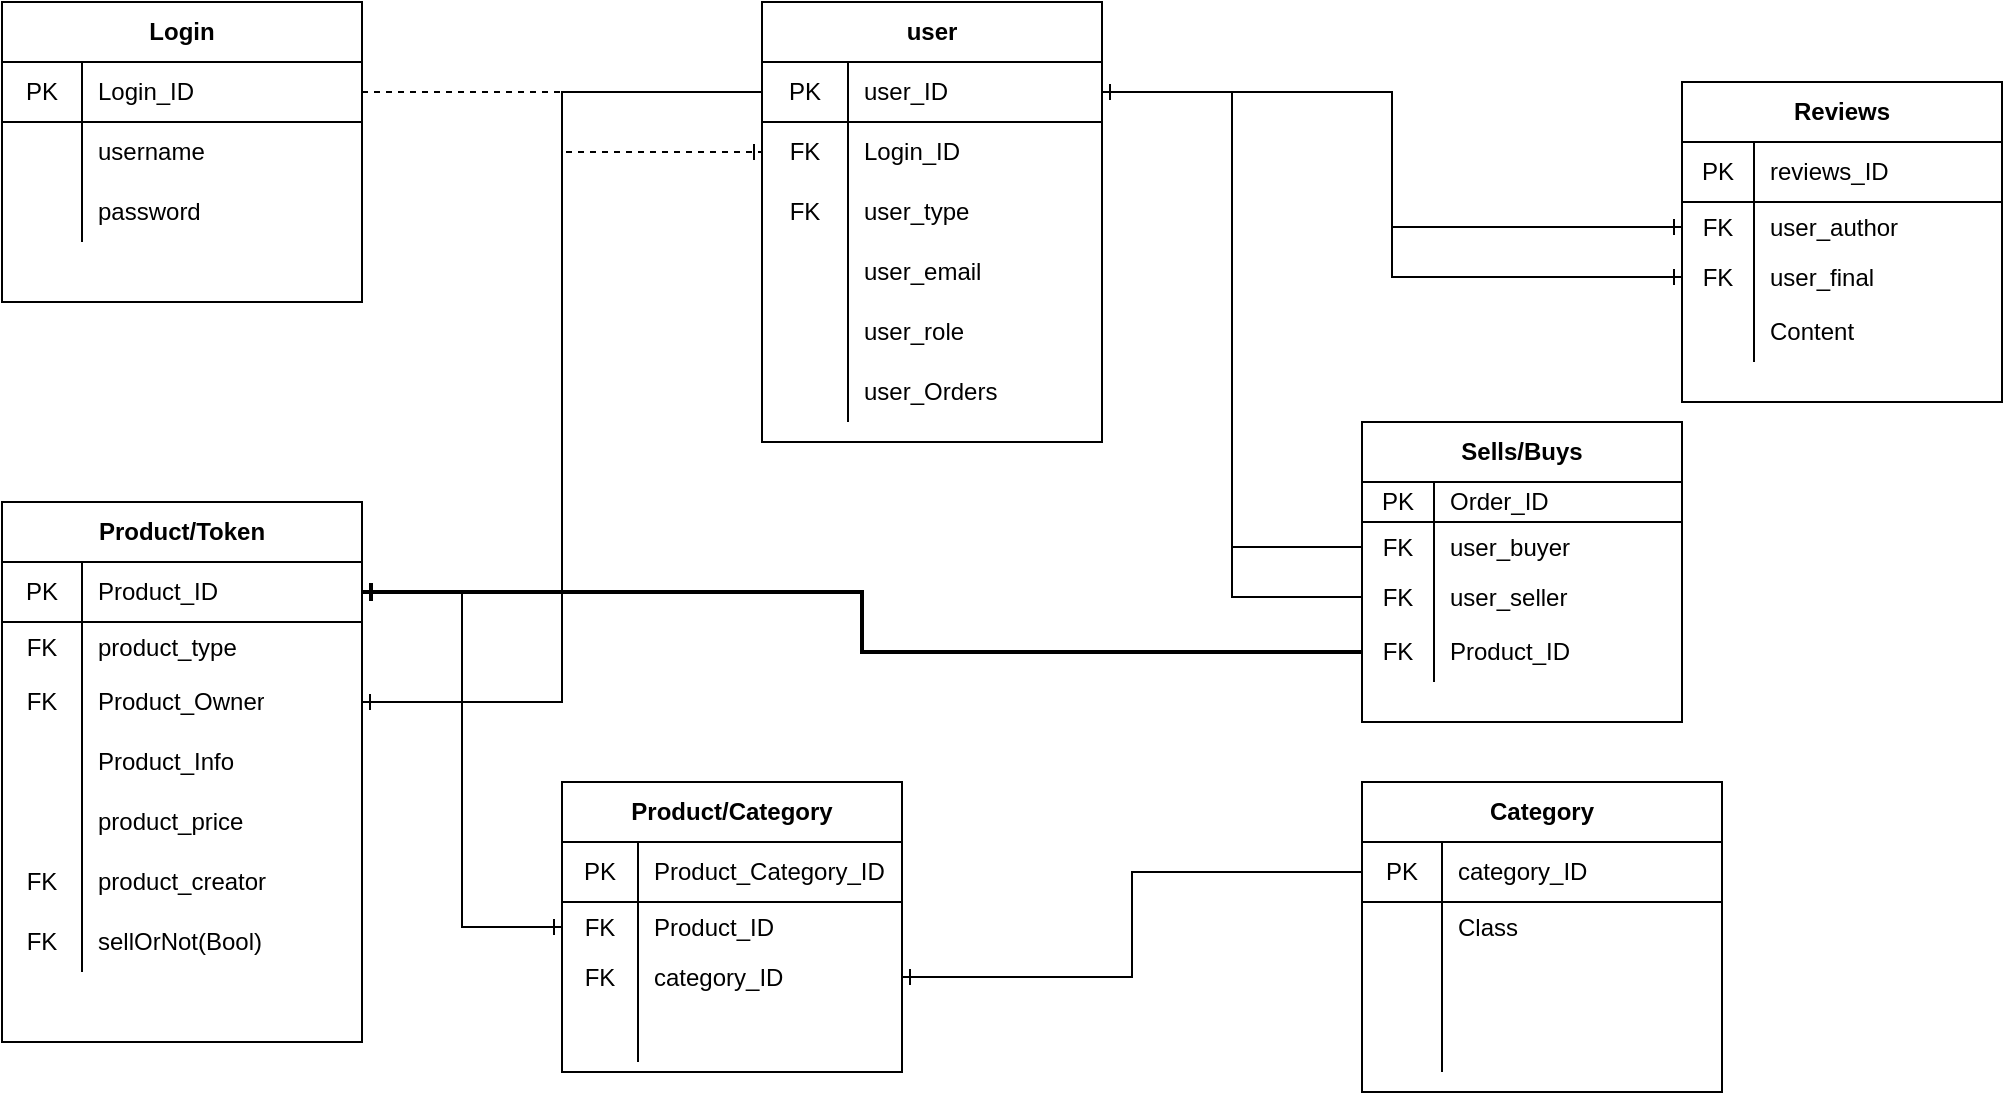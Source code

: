 <mxfile version="14.6.9" type="device"><diagram name="Page-1" id="9f46799a-70d6-7492-0946-bef42562c5a5"><mxGraphModel dx="1426" dy="826" grid="1" gridSize="10" guides="1" tooltips="1" connect="1" arrows="1" fold="1" page="1" pageScale="1" pageWidth="1100" pageHeight="850" background="#ffffff" math="0" shadow="0"><root><mxCell id="0"/><mxCell id="1" parent="0"/><mxCell id="nt9MqoXp81igGelAmET1-2" value="user" style="shape=table;html=1;whiteSpace=wrap;startSize=30;container=1;collapsible=0;childLayout=tableLayout;fixedRows=1;rowLines=0;fontStyle=1;align=center;" vertex="1" parent="1"><mxGeometry x="460" y="80" width="170" height="220" as="geometry"/></mxCell><mxCell id="nt9MqoXp81igGelAmET1-3" value="" style="shape=partialRectangle;html=1;whiteSpace=wrap;collapsible=0;dropTarget=0;pointerEvents=0;fillColor=none;top=0;left=0;bottom=1;right=0;points=[[0,0.5],[1,0.5]];portConstraint=eastwest;" vertex="1" parent="nt9MqoXp81igGelAmET1-2"><mxGeometry y="30" width="170" height="30" as="geometry"/></mxCell><mxCell id="nt9MqoXp81igGelAmET1-4" value="PK" style="shape=partialRectangle;html=1;whiteSpace=wrap;connectable=0;fillColor=none;top=0;left=0;bottom=0;right=0;overflow=hidden;" vertex="1" parent="nt9MqoXp81igGelAmET1-3"><mxGeometry width="43" height="30" as="geometry"/></mxCell><mxCell id="nt9MqoXp81igGelAmET1-5" value="user_ID" style="shape=partialRectangle;html=1;whiteSpace=wrap;connectable=0;fillColor=none;top=0;left=0;bottom=0;right=0;align=left;spacingLeft=6;overflow=hidden;" vertex="1" parent="nt9MqoXp81igGelAmET1-3"><mxGeometry x="43" width="127" height="30" as="geometry"/></mxCell><mxCell id="nt9MqoXp81igGelAmET1-6" value="" style="shape=partialRectangle;html=1;whiteSpace=wrap;collapsible=0;dropTarget=0;pointerEvents=0;fillColor=none;top=0;left=0;bottom=0;right=0;points=[[0,0.5],[1,0.5]];portConstraint=eastwest;" vertex="1" parent="nt9MqoXp81igGelAmET1-2"><mxGeometry y="60" width="170" height="30" as="geometry"/></mxCell><mxCell id="nt9MqoXp81igGelAmET1-7" value="FK" style="shape=partialRectangle;html=1;whiteSpace=wrap;connectable=0;fillColor=none;top=0;left=0;bottom=0;right=0;overflow=hidden;" vertex="1" parent="nt9MqoXp81igGelAmET1-6"><mxGeometry width="43" height="30" as="geometry"/></mxCell><mxCell id="nt9MqoXp81igGelAmET1-8" value="Login_ID" style="shape=partialRectangle;html=1;whiteSpace=wrap;connectable=0;fillColor=none;top=0;left=0;bottom=0;right=0;align=left;spacingLeft=6;overflow=hidden;" vertex="1" parent="nt9MqoXp81igGelAmET1-6"><mxGeometry x="43" width="127" height="30" as="geometry"/></mxCell><mxCell id="nt9MqoXp81igGelAmET1-35" value="" style="shape=partialRectangle;html=1;whiteSpace=wrap;collapsible=0;dropTarget=0;pointerEvents=0;fillColor=none;top=0;left=0;bottom=0;right=0;points=[[0,0.5],[1,0.5]];portConstraint=eastwest;" vertex="1" parent="nt9MqoXp81igGelAmET1-2"><mxGeometry y="90" width="170" height="30" as="geometry"/></mxCell><mxCell id="nt9MqoXp81igGelAmET1-36" value="FK" style="shape=partialRectangle;html=1;whiteSpace=wrap;connectable=0;fillColor=none;top=0;left=0;bottom=0;right=0;overflow=hidden;" vertex="1" parent="nt9MqoXp81igGelAmET1-35"><mxGeometry width="43" height="30" as="geometry"/></mxCell><mxCell id="nt9MqoXp81igGelAmET1-37" value="user_type" style="shape=partialRectangle;html=1;whiteSpace=wrap;connectable=0;fillColor=none;top=0;left=0;bottom=0;right=0;align=left;spacingLeft=6;overflow=hidden;" vertex="1" parent="nt9MqoXp81igGelAmET1-35"><mxGeometry x="43" width="127" height="30" as="geometry"/></mxCell><mxCell id="nt9MqoXp81igGelAmET1-41" value="" style="shape=partialRectangle;html=1;whiteSpace=wrap;collapsible=0;dropTarget=0;pointerEvents=0;fillColor=none;top=0;left=0;bottom=0;right=0;points=[[0,0.5],[1,0.5]];portConstraint=eastwest;" vertex="1" parent="nt9MqoXp81igGelAmET1-2"><mxGeometry y="120" width="170" height="30" as="geometry"/></mxCell><mxCell id="nt9MqoXp81igGelAmET1-42" value="" style="shape=partialRectangle;html=1;whiteSpace=wrap;connectable=0;fillColor=none;top=0;left=0;bottom=0;right=0;overflow=hidden;" vertex="1" parent="nt9MqoXp81igGelAmET1-41"><mxGeometry width="43" height="30" as="geometry"/></mxCell><mxCell id="nt9MqoXp81igGelAmET1-43" value="user_email" style="shape=partialRectangle;html=1;whiteSpace=wrap;connectable=0;fillColor=none;top=0;left=0;bottom=0;right=0;align=left;spacingLeft=6;overflow=hidden;" vertex="1" parent="nt9MqoXp81igGelAmET1-41"><mxGeometry x="43" width="127" height="30" as="geometry"/></mxCell><mxCell id="nt9MqoXp81igGelAmET1-44" value="" style="shape=partialRectangle;html=1;whiteSpace=wrap;collapsible=0;dropTarget=0;pointerEvents=0;fillColor=none;top=0;left=0;bottom=0;right=0;points=[[0,0.5],[1,0.5]];portConstraint=eastwest;" vertex="1" parent="nt9MqoXp81igGelAmET1-2"><mxGeometry y="150" width="170" height="30" as="geometry"/></mxCell><mxCell id="nt9MqoXp81igGelAmET1-45" value="" style="shape=partialRectangle;html=1;whiteSpace=wrap;connectable=0;fillColor=none;top=0;left=0;bottom=0;right=0;overflow=hidden;" vertex="1" parent="nt9MqoXp81igGelAmET1-44"><mxGeometry width="43" height="30" as="geometry"/></mxCell><mxCell id="nt9MqoXp81igGelAmET1-46" value="user_role" style="shape=partialRectangle;html=1;whiteSpace=wrap;connectable=0;fillColor=none;top=0;left=0;bottom=0;right=0;align=left;spacingLeft=6;overflow=hidden;" vertex="1" parent="nt9MqoXp81igGelAmET1-44"><mxGeometry x="43" width="127" height="30" as="geometry"/></mxCell><mxCell id="nt9MqoXp81igGelAmET1-50" value="" style="shape=partialRectangle;html=1;whiteSpace=wrap;collapsible=0;dropTarget=0;pointerEvents=0;fillColor=none;top=0;left=0;bottom=0;right=0;points=[[0,0.5],[1,0.5]];portConstraint=eastwest;" vertex="1" parent="nt9MqoXp81igGelAmET1-2"><mxGeometry y="180" width="170" height="30" as="geometry"/></mxCell><mxCell id="nt9MqoXp81igGelAmET1-51" value="" style="shape=partialRectangle;html=1;whiteSpace=wrap;connectable=0;fillColor=none;top=0;left=0;bottom=0;right=0;overflow=hidden;" vertex="1" parent="nt9MqoXp81igGelAmET1-50"><mxGeometry width="43" height="30" as="geometry"/></mxCell><mxCell id="nt9MqoXp81igGelAmET1-52" value="user_Orders" style="shape=partialRectangle;html=1;whiteSpace=wrap;connectable=0;fillColor=none;top=0;left=0;bottom=0;right=0;align=left;spacingLeft=6;overflow=hidden;" vertex="1" parent="nt9MqoXp81igGelAmET1-50"><mxGeometry x="43" width="127" height="30" as="geometry"/></mxCell><mxCell id="nt9MqoXp81igGelAmET1-12" value="Login" style="shape=table;html=1;whiteSpace=wrap;startSize=30;container=1;collapsible=0;childLayout=tableLayout;fixedRows=1;rowLines=0;fontStyle=1;align=center;" vertex="1" parent="1"><mxGeometry x="80" y="80" width="180" height="150" as="geometry"/></mxCell><mxCell id="nt9MqoXp81igGelAmET1-13" value="" style="shape=partialRectangle;html=1;whiteSpace=wrap;collapsible=0;dropTarget=0;pointerEvents=0;fillColor=none;top=0;left=0;bottom=1;right=0;points=[[0,0.5],[1,0.5]];portConstraint=eastwest;" vertex="1" parent="nt9MqoXp81igGelAmET1-12"><mxGeometry y="30" width="180" height="30" as="geometry"/></mxCell><mxCell id="nt9MqoXp81igGelAmET1-14" value="PK" style="shape=partialRectangle;html=1;whiteSpace=wrap;connectable=0;fillColor=none;top=0;left=0;bottom=0;right=0;overflow=hidden;" vertex="1" parent="nt9MqoXp81igGelAmET1-13"><mxGeometry width="40" height="30" as="geometry"/></mxCell><mxCell id="nt9MqoXp81igGelAmET1-15" value="Login_ID" style="shape=partialRectangle;html=1;whiteSpace=wrap;connectable=0;fillColor=none;top=0;left=0;bottom=0;right=0;align=left;spacingLeft=6;overflow=hidden;" vertex="1" parent="nt9MqoXp81igGelAmET1-13"><mxGeometry x="40" width="140" height="30" as="geometry"/></mxCell><mxCell id="nt9MqoXp81igGelAmET1-16" value="" style="shape=partialRectangle;html=1;whiteSpace=wrap;collapsible=0;dropTarget=0;pointerEvents=0;fillColor=none;top=0;left=0;bottom=0;right=0;points=[[0,0.5],[1,0.5]];portConstraint=eastwest;" vertex="1" parent="nt9MqoXp81igGelAmET1-12"><mxGeometry y="60" width="180" height="30" as="geometry"/></mxCell><mxCell id="nt9MqoXp81igGelAmET1-17" value="" style="shape=partialRectangle;html=1;whiteSpace=wrap;connectable=0;fillColor=none;top=0;left=0;bottom=0;right=0;overflow=hidden;" vertex="1" parent="nt9MqoXp81igGelAmET1-16"><mxGeometry width="40" height="30" as="geometry"/></mxCell><mxCell id="nt9MqoXp81igGelAmET1-18" value="username" style="shape=partialRectangle;html=1;whiteSpace=wrap;connectable=0;fillColor=none;top=0;left=0;bottom=0;right=0;align=left;spacingLeft=6;overflow=hidden;" vertex="1" parent="nt9MqoXp81igGelAmET1-16"><mxGeometry x="40" width="140" height="30" as="geometry"/></mxCell><mxCell id="nt9MqoXp81igGelAmET1-19" value="" style="shape=partialRectangle;html=1;whiteSpace=wrap;collapsible=0;dropTarget=0;pointerEvents=0;fillColor=none;top=0;left=0;bottom=0;right=0;points=[[0,0.5],[1,0.5]];portConstraint=eastwest;" vertex="1" parent="nt9MqoXp81igGelAmET1-12"><mxGeometry y="90" width="180" height="30" as="geometry"/></mxCell><mxCell id="nt9MqoXp81igGelAmET1-20" value="" style="shape=partialRectangle;html=1;whiteSpace=wrap;connectable=0;fillColor=none;top=0;left=0;bottom=0;right=0;overflow=hidden;" vertex="1" parent="nt9MqoXp81igGelAmET1-19"><mxGeometry width="40" height="30" as="geometry"/></mxCell><mxCell id="nt9MqoXp81igGelAmET1-21" value="password" style="shape=partialRectangle;html=1;whiteSpace=wrap;connectable=0;fillColor=none;top=0;left=0;bottom=0;right=0;align=left;spacingLeft=6;overflow=hidden;" vertex="1" parent="nt9MqoXp81igGelAmET1-19"><mxGeometry x="40" width="140" height="30" as="geometry"/></mxCell><mxCell id="nt9MqoXp81igGelAmET1-25" style="edgeStyle=orthogonalEdgeStyle;rounded=0;orthogonalLoop=1;jettySize=auto;html=1;exitX=1;exitY=0.5;exitDx=0;exitDy=0;entryX=0;entryY=0.5;entryDx=0;entryDy=0;endArrow=ERone;endFill=0;dashed=1;" edge="1" parent="1" source="nt9MqoXp81igGelAmET1-13" target="nt9MqoXp81igGelAmET1-6"><mxGeometry relative="1" as="geometry"/></mxCell><mxCell id="nt9MqoXp81igGelAmET1-122" value="Product/Token" style="shape=table;html=1;whiteSpace=wrap;startSize=30;container=1;collapsible=0;childLayout=tableLayout;fixedRows=1;rowLines=0;fontStyle=1;align=center;" vertex="1" parent="1"><mxGeometry x="80" y="330" width="180" height="270" as="geometry"/></mxCell><mxCell id="nt9MqoXp81igGelAmET1-123" value="" style="shape=partialRectangle;html=1;whiteSpace=wrap;collapsible=0;dropTarget=0;pointerEvents=0;fillColor=none;top=0;left=0;bottom=1;right=0;points=[[0,0.5],[1,0.5]];portConstraint=eastwest;" vertex="1" parent="nt9MqoXp81igGelAmET1-122"><mxGeometry y="30" width="180" height="30" as="geometry"/></mxCell><mxCell id="nt9MqoXp81igGelAmET1-124" value="PK" style="shape=partialRectangle;html=1;whiteSpace=wrap;connectable=0;fillColor=none;top=0;left=0;bottom=0;right=0;overflow=hidden;" vertex="1" parent="nt9MqoXp81igGelAmET1-123"><mxGeometry width="40" height="30" as="geometry"/></mxCell><mxCell id="nt9MqoXp81igGelAmET1-125" value="Product_ID" style="shape=partialRectangle;html=1;whiteSpace=wrap;connectable=0;fillColor=none;top=0;left=0;bottom=0;right=0;align=left;spacingLeft=6;overflow=hidden;" vertex="1" parent="nt9MqoXp81igGelAmET1-123"><mxGeometry x="40" width="140" height="30" as="geometry"/></mxCell><mxCell id="nt9MqoXp81igGelAmET1-126" value="" style="shape=partialRectangle;html=1;whiteSpace=wrap;collapsible=0;dropTarget=0;pointerEvents=0;fillColor=none;top=0;left=0;bottom=0;right=0;points=[[0,0.5],[1,0.5]];portConstraint=eastwest;" vertex="1" parent="nt9MqoXp81igGelAmET1-122"><mxGeometry y="60" width="180" height="25" as="geometry"/></mxCell><mxCell id="nt9MqoXp81igGelAmET1-127" value="FK" style="shape=partialRectangle;html=1;whiteSpace=wrap;connectable=0;fillColor=none;top=0;left=0;bottom=0;right=0;overflow=hidden;" vertex="1" parent="nt9MqoXp81igGelAmET1-126"><mxGeometry width="40" height="25" as="geometry"/></mxCell><mxCell id="nt9MqoXp81igGelAmET1-128" value="product_type" style="shape=partialRectangle;html=1;whiteSpace=wrap;connectable=0;fillColor=none;top=0;left=0;bottom=0;right=0;align=left;spacingLeft=6;overflow=hidden;" vertex="1" parent="nt9MqoXp81igGelAmET1-126"><mxGeometry x="40" width="140" height="25" as="geometry"/></mxCell><mxCell id="nt9MqoXp81igGelAmET1-229" value="" style="shape=partialRectangle;html=1;whiteSpace=wrap;collapsible=0;dropTarget=0;pointerEvents=0;fillColor=none;top=0;left=0;bottom=0;right=0;points=[[0,0.5],[1,0.5]];portConstraint=eastwest;" vertex="1" parent="nt9MqoXp81igGelAmET1-122"><mxGeometry y="85" width="180" height="30" as="geometry"/></mxCell><mxCell id="nt9MqoXp81igGelAmET1-230" value="FK" style="shape=partialRectangle;html=1;whiteSpace=wrap;connectable=0;fillColor=none;top=0;left=0;bottom=0;right=0;overflow=hidden;" vertex="1" parent="nt9MqoXp81igGelAmET1-229"><mxGeometry width="40" height="30" as="geometry"/></mxCell><mxCell id="nt9MqoXp81igGelAmET1-231" value="Product_Owner" style="shape=partialRectangle;html=1;whiteSpace=wrap;connectable=0;fillColor=none;top=0;left=0;bottom=0;right=0;align=left;spacingLeft=6;overflow=hidden;" vertex="1" parent="nt9MqoXp81igGelAmET1-229"><mxGeometry x="40" width="140" height="30" as="geometry"/></mxCell><mxCell id="nt9MqoXp81igGelAmET1-129" value="" style="shape=partialRectangle;html=1;whiteSpace=wrap;collapsible=0;dropTarget=0;pointerEvents=0;fillColor=none;top=0;left=0;bottom=0;right=0;points=[[0,0.5],[1,0.5]];portConstraint=eastwest;" vertex="1" parent="nt9MqoXp81igGelAmET1-122"><mxGeometry y="115" width="180" height="30" as="geometry"/></mxCell><mxCell id="nt9MqoXp81igGelAmET1-130" value="" style="shape=partialRectangle;html=1;whiteSpace=wrap;connectable=0;fillColor=none;top=0;left=0;bottom=0;right=0;overflow=hidden;" vertex="1" parent="nt9MqoXp81igGelAmET1-129"><mxGeometry width="40" height="30" as="geometry"/></mxCell><mxCell id="nt9MqoXp81igGelAmET1-131" value="Product_Info" style="shape=partialRectangle;html=1;whiteSpace=wrap;connectable=0;fillColor=none;top=0;left=0;bottom=0;right=0;align=left;spacingLeft=6;overflow=hidden;" vertex="1" parent="nt9MqoXp81igGelAmET1-129"><mxGeometry x="40" width="140" height="30" as="geometry"/></mxCell><mxCell id="nt9MqoXp81igGelAmET1-132" value="" style="shape=partialRectangle;html=1;whiteSpace=wrap;collapsible=0;dropTarget=0;pointerEvents=0;fillColor=none;top=0;left=0;bottom=0;right=0;points=[[0,0.5],[1,0.5]];portConstraint=eastwest;" vertex="1" parent="nt9MqoXp81igGelAmET1-122"><mxGeometry y="145" width="180" height="30" as="geometry"/></mxCell><mxCell id="nt9MqoXp81igGelAmET1-133" value="" style="shape=partialRectangle;html=1;whiteSpace=wrap;connectable=0;fillColor=none;top=0;left=0;bottom=0;right=0;overflow=hidden;" vertex="1" parent="nt9MqoXp81igGelAmET1-132"><mxGeometry width="40" height="30" as="geometry"/></mxCell><mxCell id="nt9MqoXp81igGelAmET1-134" value="product_price" style="shape=partialRectangle;html=1;whiteSpace=wrap;connectable=0;fillColor=none;top=0;left=0;bottom=0;right=0;align=left;spacingLeft=6;overflow=hidden;" vertex="1" parent="nt9MqoXp81igGelAmET1-132"><mxGeometry x="40" width="140" height="30" as="geometry"/></mxCell><mxCell id="nt9MqoXp81igGelAmET1-162" value="" style="shape=partialRectangle;html=1;whiteSpace=wrap;collapsible=0;dropTarget=0;pointerEvents=0;fillColor=none;top=0;left=0;bottom=0;right=0;points=[[0,0.5],[1,0.5]];portConstraint=eastwest;" vertex="1" parent="nt9MqoXp81igGelAmET1-122"><mxGeometry y="175" width="180" height="30" as="geometry"/></mxCell><mxCell id="nt9MqoXp81igGelAmET1-163" value="FK" style="shape=partialRectangle;html=1;whiteSpace=wrap;connectable=0;fillColor=none;top=0;left=0;bottom=0;right=0;overflow=hidden;" vertex="1" parent="nt9MqoXp81igGelAmET1-162"><mxGeometry width="40" height="30" as="geometry"/></mxCell><mxCell id="nt9MqoXp81igGelAmET1-164" value="product_creator" style="shape=partialRectangle;html=1;whiteSpace=wrap;connectable=0;fillColor=none;top=0;left=0;bottom=0;right=0;align=left;spacingLeft=6;overflow=hidden;" vertex="1" parent="nt9MqoXp81igGelAmET1-162"><mxGeometry x="40" width="140" height="30" as="geometry"/></mxCell><mxCell id="nt9MqoXp81igGelAmET1-249" value="" style="shape=partialRectangle;html=1;whiteSpace=wrap;collapsible=0;dropTarget=0;pointerEvents=0;fillColor=none;top=0;left=0;bottom=0;right=0;points=[[0,0.5],[1,0.5]];portConstraint=eastwest;" vertex="1" parent="nt9MqoXp81igGelAmET1-122"><mxGeometry y="205" width="180" height="30" as="geometry"/></mxCell><mxCell id="nt9MqoXp81igGelAmET1-250" value="FK" style="shape=partialRectangle;html=1;whiteSpace=wrap;connectable=0;fillColor=none;top=0;left=0;bottom=0;right=0;overflow=hidden;" vertex="1" parent="nt9MqoXp81igGelAmET1-249"><mxGeometry width="40" height="30" as="geometry"/></mxCell><mxCell id="nt9MqoXp81igGelAmET1-251" value="sellOrNot(Bool)" style="shape=partialRectangle;html=1;whiteSpace=wrap;connectable=0;fillColor=none;top=0;left=0;bottom=0;right=0;align=left;spacingLeft=6;overflow=hidden;" vertex="1" parent="nt9MqoXp81igGelAmET1-249"><mxGeometry x="40" width="140" height="30" as="geometry"/></mxCell><mxCell id="nt9MqoXp81igGelAmET1-149" value="Product/Category" style="shape=table;html=1;whiteSpace=wrap;startSize=30;container=1;collapsible=0;childLayout=tableLayout;fixedRows=1;rowLines=0;fontStyle=1;align=center;" vertex="1" parent="1"><mxGeometry x="360" y="470" width="170" height="145" as="geometry"/></mxCell><mxCell id="nt9MqoXp81igGelAmET1-150" value="" style="shape=partialRectangle;html=1;whiteSpace=wrap;collapsible=0;dropTarget=0;pointerEvents=0;fillColor=none;top=0;left=0;bottom=1;right=0;points=[[0,0.5],[1,0.5]];portConstraint=eastwest;" vertex="1" parent="nt9MqoXp81igGelAmET1-149"><mxGeometry y="30" width="170" height="30" as="geometry"/></mxCell><mxCell id="nt9MqoXp81igGelAmET1-151" value="PK" style="shape=partialRectangle;html=1;whiteSpace=wrap;connectable=0;fillColor=none;top=0;left=0;bottom=0;right=0;overflow=hidden;" vertex="1" parent="nt9MqoXp81igGelAmET1-150"><mxGeometry width="38" height="30" as="geometry"/></mxCell><mxCell id="nt9MqoXp81igGelAmET1-152" value="Product_Category_ID" style="shape=partialRectangle;html=1;whiteSpace=wrap;connectable=0;fillColor=none;top=0;left=0;bottom=0;right=0;align=left;spacingLeft=6;overflow=hidden;" vertex="1" parent="nt9MqoXp81igGelAmET1-150"><mxGeometry x="38" width="132" height="30" as="geometry"/></mxCell><mxCell id="nt9MqoXp81igGelAmET1-153" value="" style="shape=partialRectangle;html=1;whiteSpace=wrap;collapsible=0;dropTarget=0;pointerEvents=0;fillColor=none;top=0;left=0;bottom=0;right=0;points=[[0,0.5],[1,0.5]];portConstraint=eastwest;" vertex="1" parent="nt9MqoXp81igGelAmET1-149"><mxGeometry y="60" width="170" height="25" as="geometry"/></mxCell><mxCell id="nt9MqoXp81igGelAmET1-154" value="FK" style="shape=partialRectangle;html=1;whiteSpace=wrap;connectable=0;fillColor=none;top=0;left=0;bottom=0;right=0;overflow=hidden;" vertex="1" parent="nt9MqoXp81igGelAmET1-153"><mxGeometry width="38" height="25" as="geometry"/></mxCell><mxCell id="nt9MqoXp81igGelAmET1-155" value="Product_ID" style="shape=partialRectangle;html=1;whiteSpace=wrap;connectable=0;fillColor=none;top=0;left=0;bottom=0;right=0;align=left;spacingLeft=6;overflow=hidden;" vertex="1" parent="nt9MqoXp81igGelAmET1-153"><mxGeometry x="38" width="132" height="25" as="geometry"/></mxCell><mxCell id="nt9MqoXp81igGelAmET1-178" value="" style="shape=partialRectangle;html=1;whiteSpace=wrap;collapsible=0;dropTarget=0;pointerEvents=0;fillColor=none;top=0;left=0;bottom=0;right=0;points=[[0,0.5],[1,0.5]];portConstraint=eastwest;" vertex="1" parent="nt9MqoXp81igGelAmET1-149"><mxGeometry y="85" width="170" height="25" as="geometry"/></mxCell><mxCell id="nt9MqoXp81igGelAmET1-179" value="FK" style="shape=partialRectangle;html=1;whiteSpace=wrap;connectable=0;fillColor=none;top=0;left=0;bottom=0;right=0;overflow=hidden;" vertex="1" parent="nt9MqoXp81igGelAmET1-178"><mxGeometry width="38" height="25" as="geometry"/></mxCell><mxCell id="nt9MqoXp81igGelAmET1-180" value="category_ID" style="shape=partialRectangle;html=1;whiteSpace=wrap;connectable=0;fillColor=none;top=0;left=0;bottom=0;right=0;align=left;spacingLeft=6;overflow=hidden;" vertex="1" parent="nt9MqoXp81igGelAmET1-178"><mxGeometry x="38" width="132" height="25" as="geometry"/></mxCell><mxCell id="nt9MqoXp81igGelAmET1-156" value="" style="shape=partialRectangle;html=1;whiteSpace=wrap;collapsible=0;dropTarget=0;pointerEvents=0;fillColor=none;top=0;left=0;bottom=0;right=0;points=[[0,0.5],[1,0.5]];portConstraint=eastwest;" vertex="1" parent="nt9MqoXp81igGelAmET1-149"><mxGeometry y="110" width="170" height="30" as="geometry"/></mxCell><mxCell id="nt9MqoXp81igGelAmET1-157" value="" style="shape=partialRectangle;html=1;whiteSpace=wrap;connectable=0;fillColor=none;top=0;left=0;bottom=0;right=0;overflow=hidden;" vertex="1" parent="nt9MqoXp81igGelAmET1-156"><mxGeometry width="38" height="30" as="geometry"/></mxCell><mxCell id="nt9MqoXp81igGelAmET1-158" value="" style="shape=partialRectangle;html=1;whiteSpace=wrap;connectable=0;fillColor=none;top=0;left=0;bottom=0;right=0;align=left;spacingLeft=6;overflow=hidden;" vertex="1" parent="nt9MqoXp81igGelAmET1-156"><mxGeometry x="38" width="132" height="30" as="geometry"/></mxCell><mxCell id="nt9MqoXp81igGelAmET1-165" value="Category" style="shape=table;html=1;whiteSpace=wrap;startSize=30;container=1;collapsible=0;childLayout=tableLayout;fixedRows=1;rowLines=0;fontStyle=1;align=center;" vertex="1" parent="1"><mxGeometry x="760" y="470" width="180" height="155" as="geometry"/></mxCell><mxCell id="nt9MqoXp81igGelAmET1-166" value="" style="shape=partialRectangle;html=1;whiteSpace=wrap;collapsible=0;dropTarget=0;pointerEvents=0;fillColor=none;top=0;left=0;bottom=1;right=0;points=[[0,0.5],[1,0.5]];portConstraint=eastwest;" vertex="1" parent="nt9MqoXp81igGelAmET1-165"><mxGeometry y="30" width="180" height="30" as="geometry"/></mxCell><mxCell id="nt9MqoXp81igGelAmET1-167" value="PK" style="shape=partialRectangle;html=1;whiteSpace=wrap;connectable=0;fillColor=none;top=0;left=0;bottom=0;right=0;overflow=hidden;" vertex="1" parent="nt9MqoXp81igGelAmET1-166"><mxGeometry width="40" height="30" as="geometry"/></mxCell><mxCell id="nt9MqoXp81igGelAmET1-168" value="category_ID" style="shape=partialRectangle;html=1;whiteSpace=wrap;connectable=0;fillColor=none;top=0;left=0;bottom=0;right=0;align=left;spacingLeft=6;overflow=hidden;" vertex="1" parent="nt9MqoXp81igGelAmET1-166"><mxGeometry x="40" width="140" height="30" as="geometry"/></mxCell><mxCell id="nt9MqoXp81igGelAmET1-169" value="" style="shape=partialRectangle;html=1;whiteSpace=wrap;collapsible=0;dropTarget=0;pointerEvents=0;fillColor=none;top=0;left=0;bottom=0;right=0;points=[[0,0.5],[1,0.5]];portConstraint=eastwest;" vertex="1" parent="nt9MqoXp81igGelAmET1-165"><mxGeometry y="60" width="180" height="25" as="geometry"/></mxCell><mxCell id="nt9MqoXp81igGelAmET1-170" value="" style="shape=partialRectangle;html=1;whiteSpace=wrap;connectable=0;fillColor=none;top=0;left=0;bottom=0;right=0;overflow=hidden;" vertex="1" parent="nt9MqoXp81igGelAmET1-169"><mxGeometry width="40" height="25" as="geometry"/></mxCell><mxCell id="nt9MqoXp81igGelAmET1-171" value="Class" style="shape=partialRectangle;html=1;whiteSpace=wrap;connectable=0;fillColor=none;top=0;left=0;bottom=0;right=0;align=left;spacingLeft=6;overflow=hidden;" vertex="1" parent="nt9MqoXp81igGelAmET1-169"><mxGeometry x="40" width="140" height="25" as="geometry"/></mxCell><mxCell id="nt9MqoXp81igGelAmET1-172" value="" style="shape=partialRectangle;html=1;whiteSpace=wrap;collapsible=0;dropTarget=0;pointerEvents=0;fillColor=none;top=0;left=0;bottom=0;right=0;points=[[0,0.5],[1,0.5]];portConstraint=eastwest;" vertex="1" parent="nt9MqoXp81igGelAmET1-165"><mxGeometry y="85" width="180" height="30" as="geometry"/></mxCell><mxCell id="nt9MqoXp81igGelAmET1-173" value="" style="shape=partialRectangle;html=1;whiteSpace=wrap;connectable=0;fillColor=none;top=0;left=0;bottom=0;right=0;overflow=hidden;" vertex="1" parent="nt9MqoXp81igGelAmET1-172"><mxGeometry width="40" height="30" as="geometry"/></mxCell><mxCell id="nt9MqoXp81igGelAmET1-174" value="" style="shape=partialRectangle;html=1;whiteSpace=wrap;connectable=0;fillColor=none;top=0;left=0;bottom=0;right=0;align=left;spacingLeft=6;overflow=hidden;" vertex="1" parent="nt9MqoXp81igGelAmET1-172"><mxGeometry x="40" width="140" height="30" as="geometry"/></mxCell><mxCell id="nt9MqoXp81igGelAmET1-175" value="" style="shape=partialRectangle;html=1;whiteSpace=wrap;collapsible=0;dropTarget=0;pointerEvents=0;fillColor=none;top=0;left=0;bottom=0;right=0;points=[[0,0.5],[1,0.5]];portConstraint=eastwest;" vertex="1" parent="nt9MqoXp81igGelAmET1-165"><mxGeometry y="115" width="180" height="30" as="geometry"/></mxCell><mxCell id="nt9MqoXp81igGelAmET1-176" value="" style="shape=partialRectangle;html=1;whiteSpace=wrap;connectable=0;fillColor=none;top=0;left=0;bottom=0;right=0;overflow=hidden;" vertex="1" parent="nt9MqoXp81igGelAmET1-175"><mxGeometry width="40" height="30" as="geometry"/></mxCell><mxCell id="nt9MqoXp81igGelAmET1-177" value="" style="shape=partialRectangle;html=1;whiteSpace=wrap;connectable=0;fillColor=none;top=0;left=0;bottom=0;right=0;align=left;spacingLeft=6;overflow=hidden;" vertex="1" parent="nt9MqoXp81igGelAmET1-175"><mxGeometry x="40" width="140" height="30" as="geometry"/></mxCell><mxCell id="nt9MqoXp81igGelAmET1-181" style="edgeStyle=orthogonalEdgeStyle;rounded=0;orthogonalLoop=1;jettySize=auto;html=1;entryX=0;entryY=0.5;entryDx=0;entryDy=0;endArrow=ERone;endFill=0;" edge="1" parent="1" source="nt9MqoXp81igGelAmET1-123" target="nt9MqoXp81igGelAmET1-153"><mxGeometry relative="1" as="geometry"/></mxCell><mxCell id="nt9MqoXp81igGelAmET1-184" style="edgeStyle=orthogonalEdgeStyle;rounded=0;orthogonalLoop=1;jettySize=auto;html=1;endArrow=ERone;endFill=0;entryX=1;entryY=0.5;entryDx=0;entryDy=0;exitX=0;exitY=0.5;exitDx=0;exitDy=0;" edge="1" parent="1" source="nt9MqoXp81igGelAmET1-166" target="nt9MqoXp81igGelAmET1-178"><mxGeometry relative="1" as="geometry"><mxPoint x="620" y="800" as="sourcePoint"/><mxPoint x="480" y="940" as="targetPoint"/></mxGeometry></mxCell><mxCell id="nt9MqoXp81igGelAmET1-232" style="edgeStyle=orthogonalEdgeStyle;rounded=0;orthogonalLoop=1;jettySize=auto;html=1;exitX=0;exitY=0.5;exitDx=0;exitDy=0;entryX=1;entryY=0.5;entryDx=0;entryDy=0;endArrow=ERone;endFill=0;" edge="1" parent="1" source="nt9MqoXp81igGelAmET1-3" target="nt9MqoXp81igGelAmET1-229"><mxGeometry relative="1" as="geometry"/></mxCell><mxCell id="nt9MqoXp81igGelAmET1-233" value="Reviews" style="shape=table;html=1;whiteSpace=wrap;startSize=30;container=1;collapsible=0;childLayout=tableLayout;fixedRows=1;rowLines=0;fontStyle=1;align=center;" vertex="1" parent="1"><mxGeometry x="920" y="120" width="160" height="160" as="geometry"/></mxCell><mxCell id="nt9MqoXp81igGelAmET1-234" value="" style="shape=partialRectangle;html=1;whiteSpace=wrap;collapsible=0;dropTarget=0;pointerEvents=0;fillColor=none;top=0;left=0;bottom=1;right=0;points=[[0,0.5],[1,0.5]];portConstraint=eastwest;" vertex="1" parent="nt9MqoXp81igGelAmET1-233"><mxGeometry y="30" width="160" height="30" as="geometry"/></mxCell><mxCell id="nt9MqoXp81igGelAmET1-235" value="PK" style="shape=partialRectangle;html=1;whiteSpace=wrap;connectable=0;fillColor=none;top=0;left=0;bottom=0;right=0;overflow=hidden;" vertex="1" parent="nt9MqoXp81igGelAmET1-234"><mxGeometry width="36" height="30" as="geometry"/></mxCell><mxCell id="nt9MqoXp81igGelAmET1-236" value="reviews_ID" style="shape=partialRectangle;html=1;whiteSpace=wrap;connectable=0;fillColor=none;top=0;left=0;bottom=0;right=0;align=left;spacingLeft=6;overflow=hidden;" vertex="1" parent="nt9MqoXp81igGelAmET1-234"><mxGeometry x="36" width="124" height="30" as="geometry"/></mxCell><mxCell id="nt9MqoXp81igGelAmET1-237" value="" style="shape=partialRectangle;html=1;whiteSpace=wrap;collapsible=0;dropTarget=0;pointerEvents=0;fillColor=none;top=0;left=0;bottom=0;right=0;points=[[0,0.5],[1,0.5]];portConstraint=eastwest;" vertex="1" parent="nt9MqoXp81igGelAmET1-233"><mxGeometry y="60" width="160" height="25" as="geometry"/></mxCell><mxCell id="nt9MqoXp81igGelAmET1-238" value="FK" style="shape=partialRectangle;html=1;whiteSpace=wrap;connectable=0;fillColor=none;top=0;left=0;bottom=0;right=0;overflow=hidden;" vertex="1" parent="nt9MqoXp81igGelAmET1-237"><mxGeometry width="36" height="25" as="geometry"/></mxCell><mxCell id="nt9MqoXp81igGelAmET1-239" value="user_author" style="shape=partialRectangle;html=1;whiteSpace=wrap;connectable=0;fillColor=none;top=0;left=0;bottom=0;right=0;align=left;spacingLeft=6;overflow=hidden;" vertex="1" parent="nt9MqoXp81igGelAmET1-237"><mxGeometry x="36" width="124" height="25" as="geometry"/></mxCell><mxCell id="nt9MqoXp81igGelAmET1-240" value="" style="shape=partialRectangle;html=1;whiteSpace=wrap;collapsible=0;dropTarget=0;pointerEvents=0;fillColor=none;top=0;left=0;bottom=0;right=0;points=[[0,0.5],[1,0.5]];portConstraint=eastwest;" vertex="1" parent="nt9MqoXp81igGelAmET1-233"><mxGeometry y="85" width="160" height="25" as="geometry"/></mxCell><mxCell id="nt9MqoXp81igGelAmET1-241" value="FK" style="shape=partialRectangle;html=1;whiteSpace=wrap;connectable=0;fillColor=none;top=0;left=0;bottom=0;right=0;overflow=hidden;" vertex="1" parent="nt9MqoXp81igGelAmET1-240"><mxGeometry width="36" height="25" as="geometry"/></mxCell><mxCell id="nt9MqoXp81igGelAmET1-242" value="user_final" style="shape=partialRectangle;html=1;whiteSpace=wrap;connectable=0;fillColor=none;top=0;left=0;bottom=0;right=0;align=left;spacingLeft=6;overflow=hidden;" vertex="1" parent="nt9MqoXp81igGelAmET1-240"><mxGeometry x="36" width="124" height="25" as="geometry"/></mxCell><mxCell id="nt9MqoXp81igGelAmET1-243" value="" style="shape=partialRectangle;html=1;whiteSpace=wrap;collapsible=0;dropTarget=0;pointerEvents=0;fillColor=none;top=0;left=0;bottom=0;right=0;points=[[0,0.5],[1,0.5]];portConstraint=eastwest;" vertex="1" parent="nt9MqoXp81igGelAmET1-233"><mxGeometry y="110" width="160" height="30" as="geometry"/></mxCell><mxCell id="nt9MqoXp81igGelAmET1-244" value="" style="shape=partialRectangle;html=1;whiteSpace=wrap;connectable=0;fillColor=none;top=0;left=0;bottom=0;right=0;overflow=hidden;" vertex="1" parent="nt9MqoXp81igGelAmET1-243"><mxGeometry width="36" height="30" as="geometry"/></mxCell><mxCell id="nt9MqoXp81igGelAmET1-245" value="Content" style="shape=partialRectangle;html=1;whiteSpace=wrap;connectable=0;fillColor=none;top=0;left=0;bottom=0;right=0;align=left;spacingLeft=6;overflow=hidden;" vertex="1" parent="nt9MqoXp81igGelAmET1-243"><mxGeometry x="36" width="124" height="30" as="geometry"/></mxCell><mxCell id="nt9MqoXp81igGelAmET1-246" style="edgeStyle=orthogonalEdgeStyle;rounded=0;orthogonalLoop=1;jettySize=auto;html=1;exitX=1;exitY=0.5;exitDx=0;exitDy=0;entryX=0;entryY=0.5;entryDx=0;entryDy=0;endArrow=ERone;endFill=0;" edge="1" parent="1" source="nt9MqoXp81igGelAmET1-3" target="nt9MqoXp81igGelAmET1-237"><mxGeometry relative="1" as="geometry"/></mxCell><mxCell id="nt9MqoXp81igGelAmET1-247" style="edgeStyle=orthogonalEdgeStyle;rounded=0;orthogonalLoop=1;jettySize=auto;html=1;exitX=1;exitY=0.5;exitDx=0;exitDy=0;entryX=0;entryY=0.5;entryDx=0;entryDy=0;endArrow=ERone;endFill=0;" edge="1" parent="1" source="nt9MqoXp81igGelAmET1-3" target="nt9MqoXp81igGelAmET1-240"><mxGeometry relative="1" as="geometry"/></mxCell><mxCell id="nt9MqoXp81igGelAmET1-252" value="Sells/Buys" style="shape=table;html=1;whiteSpace=wrap;startSize=30;container=1;collapsible=0;childLayout=tableLayout;fixedRows=1;rowLines=0;fontStyle=1;align=center;" vertex="1" parent="1"><mxGeometry x="760" y="290" width="160" height="150" as="geometry"/></mxCell><mxCell id="nt9MqoXp81igGelAmET1-253" value="" style="shape=partialRectangle;html=1;whiteSpace=wrap;collapsible=0;dropTarget=0;pointerEvents=0;fillColor=none;top=0;left=0;bottom=1;right=0;points=[[0,0.5],[1,0.5]];portConstraint=eastwest;" vertex="1" parent="nt9MqoXp81igGelAmET1-252"><mxGeometry y="30" width="160" height="20" as="geometry"/></mxCell><mxCell id="nt9MqoXp81igGelAmET1-254" value="PK" style="shape=partialRectangle;html=1;whiteSpace=wrap;connectable=0;fillColor=none;top=0;left=0;bottom=0;right=0;overflow=hidden;" vertex="1" parent="nt9MqoXp81igGelAmET1-253"><mxGeometry width="36" height="20" as="geometry"/></mxCell><mxCell id="nt9MqoXp81igGelAmET1-255" value="Order_ID" style="shape=partialRectangle;html=1;whiteSpace=wrap;connectable=0;fillColor=none;top=0;left=0;bottom=0;right=0;align=left;spacingLeft=6;overflow=hidden;" vertex="1" parent="nt9MqoXp81igGelAmET1-253"><mxGeometry x="36" width="124" height="20" as="geometry"/></mxCell><mxCell id="nt9MqoXp81igGelAmET1-256" value="" style="shape=partialRectangle;html=1;whiteSpace=wrap;collapsible=0;dropTarget=0;pointerEvents=0;fillColor=none;top=0;left=0;bottom=0;right=0;points=[[0,0.5],[1,0.5]];portConstraint=eastwest;" vertex="1" parent="nt9MqoXp81igGelAmET1-252"><mxGeometry y="50" width="160" height="25" as="geometry"/></mxCell><mxCell id="nt9MqoXp81igGelAmET1-257" value="FK" style="shape=partialRectangle;html=1;whiteSpace=wrap;connectable=0;fillColor=none;top=0;left=0;bottom=0;right=0;overflow=hidden;" vertex="1" parent="nt9MqoXp81igGelAmET1-256"><mxGeometry width="36" height="25" as="geometry"/></mxCell><mxCell id="nt9MqoXp81igGelAmET1-258" value="user_buyer" style="shape=partialRectangle;html=1;whiteSpace=wrap;connectable=0;fillColor=none;top=0;left=0;bottom=0;right=0;align=left;spacingLeft=6;overflow=hidden;" vertex="1" parent="nt9MqoXp81igGelAmET1-256"><mxGeometry x="36" width="124" height="25" as="geometry"/></mxCell><mxCell id="nt9MqoXp81igGelAmET1-259" value="" style="shape=partialRectangle;html=1;whiteSpace=wrap;collapsible=0;dropTarget=0;pointerEvents=0;fillColor=none;top=0;left=0;bottom=0;right=0;points=[[0,0.5],[1,0.5]];portConstraint=eastwest;" vertex="1" parent="nt9MqoXp81igGelAmET1-252"><mxGeometry y="75" width="160" height="25" as="geometry"/></mxCell><mxCell id="nt9MqoXp81igGelAmET1-260" value="FK" style="shape=partialRectangle;html=1;whiteSpace=wrap;connectable=0;fillColor=none;top=0;left=0;bottom=0;right=0;overflow=hidden;" vertex="1" parent="nt9MqoXp81igGelAmET1-259"><mxGeometry width="36" height="25" as="geometry"/></mxCell><mxCell id="nt9MqoXp81igGelAmET1-261" value="user_seller" style="shape=partialRectangle;html=1;whiteSpace=wrap;connectable=0;fillColor=none;top=0;left=0;bottom=0;right=0;align=left;spacingLeft=6;overflow=hidden;" vertex="1" parent="nt9MqoXp81igGelAmET1-259"><mxGeometry x="36" width="124" height="25" as="geometry"/></mxCell><mxCell id="nt9MqoXp81igGelAmET1-262" value="" style="shape=partialRectangle;html=1;whiteSpace=wrap;collapsible=0;dropTarget=0;pointerEvents=0;fillColor=none;top=0;left=0;bottom=0;right=0;points=[[0,0.5],[1,0.5]];portConstraint=eastwest;" vertex="1" parent="nt9MqoXp81igGelAmET1-252"><mxGeometry y="100" width="160" height="30" as="geometry"/></mxCell><mxCell id="nt9MqoXp81igGelAmET1-263" value="FK" style="shape=partialRectangle;html=1;whiteSpace=wrap;connectable=0;fillColor=none;top=0;left=0;bottom=0;right=0;overflow=hidden;" vertex="1" parent="nt9MqoXp81igGelAmET1-262"><mxGeometry width="36" height="30" as="geometry"/></mxCell><mxCell id="nt9MqoXp81igGelAmET1-264" value="Product_ID" style="shape=partialRectangle;html=1;whiteSpace=wrap;connectable=0;fillColor=none;top=0;left=0;bottom=0;right=0;align=left;spacingLeft=6;overflow=hidden;" vertex="1" parent="nt9MqoXp81igGelAmET1-262"><mxGeometry x="36" width="124" height="30" as="geometry"/></mxCell><mxCell id="nt9MqoXp81igGelAmET1-265" style="edgeStyle=orthogonalEdgeStyle;rounded=0;orthogonalLoop=1;jettySize=auto;html=1;exitX=0;exitY=0.5;exitDx=0;exitDy=0;entryX=1;entryY=0.5;entryDx=0;entryDy=0;endArrow=ERone;endFill=0;" edge="1" parent="1" source="nt9MqoXp81igGelAmET1-256" target="nt9MqoXp81igGelAmET1-3"><mxGeometry relative="1" as="geometry"/></mxCell><mxCell id="nt9MqoXp81igGelAmET1-266" style="edgeStyle=orthogonalEdgeStyle;rounded=0;orthogonalLoop=1;jettySize=auto;html=1;exitX=0;exitY=0.5;exitDx=0;exitDy=0;endArrow=ERone;endFill=0;strokeWidth=1;entryX=1;entryY=0.5;entryDx=0;entryDy=0;" edge="1" parent="1" source="nt9MqoXp81igGelAmET1-259" target="nt9MqoXp81igGelAmET1-3"><mxGeometry relative="1" as="geometry"><mxPoint x="560" y="300" as="targetPoint"/></mxGeometry></mxCell><mxCell id="nt9MqoXp81igGelAmET1-267" style="edgeStyle=orthogonalEdgeStyle;rounded=0;orthogonalLoop=1;jettySize=auto;html=1;exitX=0;exitY=0.5;exitDx=0;exitDy=0;entryX=1;entryY=0.5;entryDx=0;entryDy=0;endArrow=ERone;endFill=0;strokeWidth=2;" edge="1" parent="1" source="nt9MqoXp81igGelAmET1-262" target="nt9MqoXp81igGelAmET1-123"><mxGeometry relative="1" as="geometry"/></mxCell></root></mxGraphModel></diagram></mxfile>